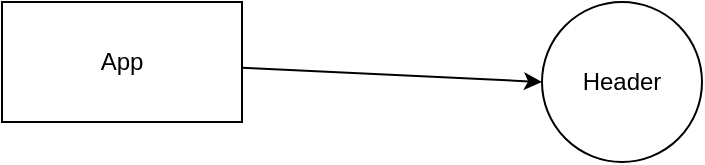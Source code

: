 <mxfile>
    <diagram id="Hm8ciqGus20HFoczQYjl" name="Page-1">
        <mxGraphModel dx="1401" dy="1106" grid="1" gridSize="10" guides="1" tooltips="1" connect="1" arrows="1" fold="1" page="1" pageScale="1" pageWidth="850" pageHeight="1100" math="0" shadow="0">
            <root>
                <mxCell id="0"/>
                <mxCell id="1" parent="0"/>
                <mxCell id="7" style="edgeStyle=none;html=1;entryX=0;entryY=0.5;entryDx=0;entryDy=0;" edge="1" parent="1" source="2" target="3">
                    <mxGeometry relative="1" as="geometry"/>
                </mxCell>
                <mxCell id="2" value="App" style="rounded=0;whiteSpace=wrap;html=1;" vertex="1" parent="1">
                    <mxGeometry x="310" y="100" width="120" height="60" as="geometry"/>
                </mxCell>
                <mxCell id="3" value="Header" style="ellipse;whiteSpace=wrap;html=1;aspect=fixed;" vertex="1" parent="1">
                    <mxGeometry x="580" y="100" width="80" height="80" as="geometry"/>
                </mxCell>
            </root>
        </mxGraphModel>
    </diagram>
</mxfile>